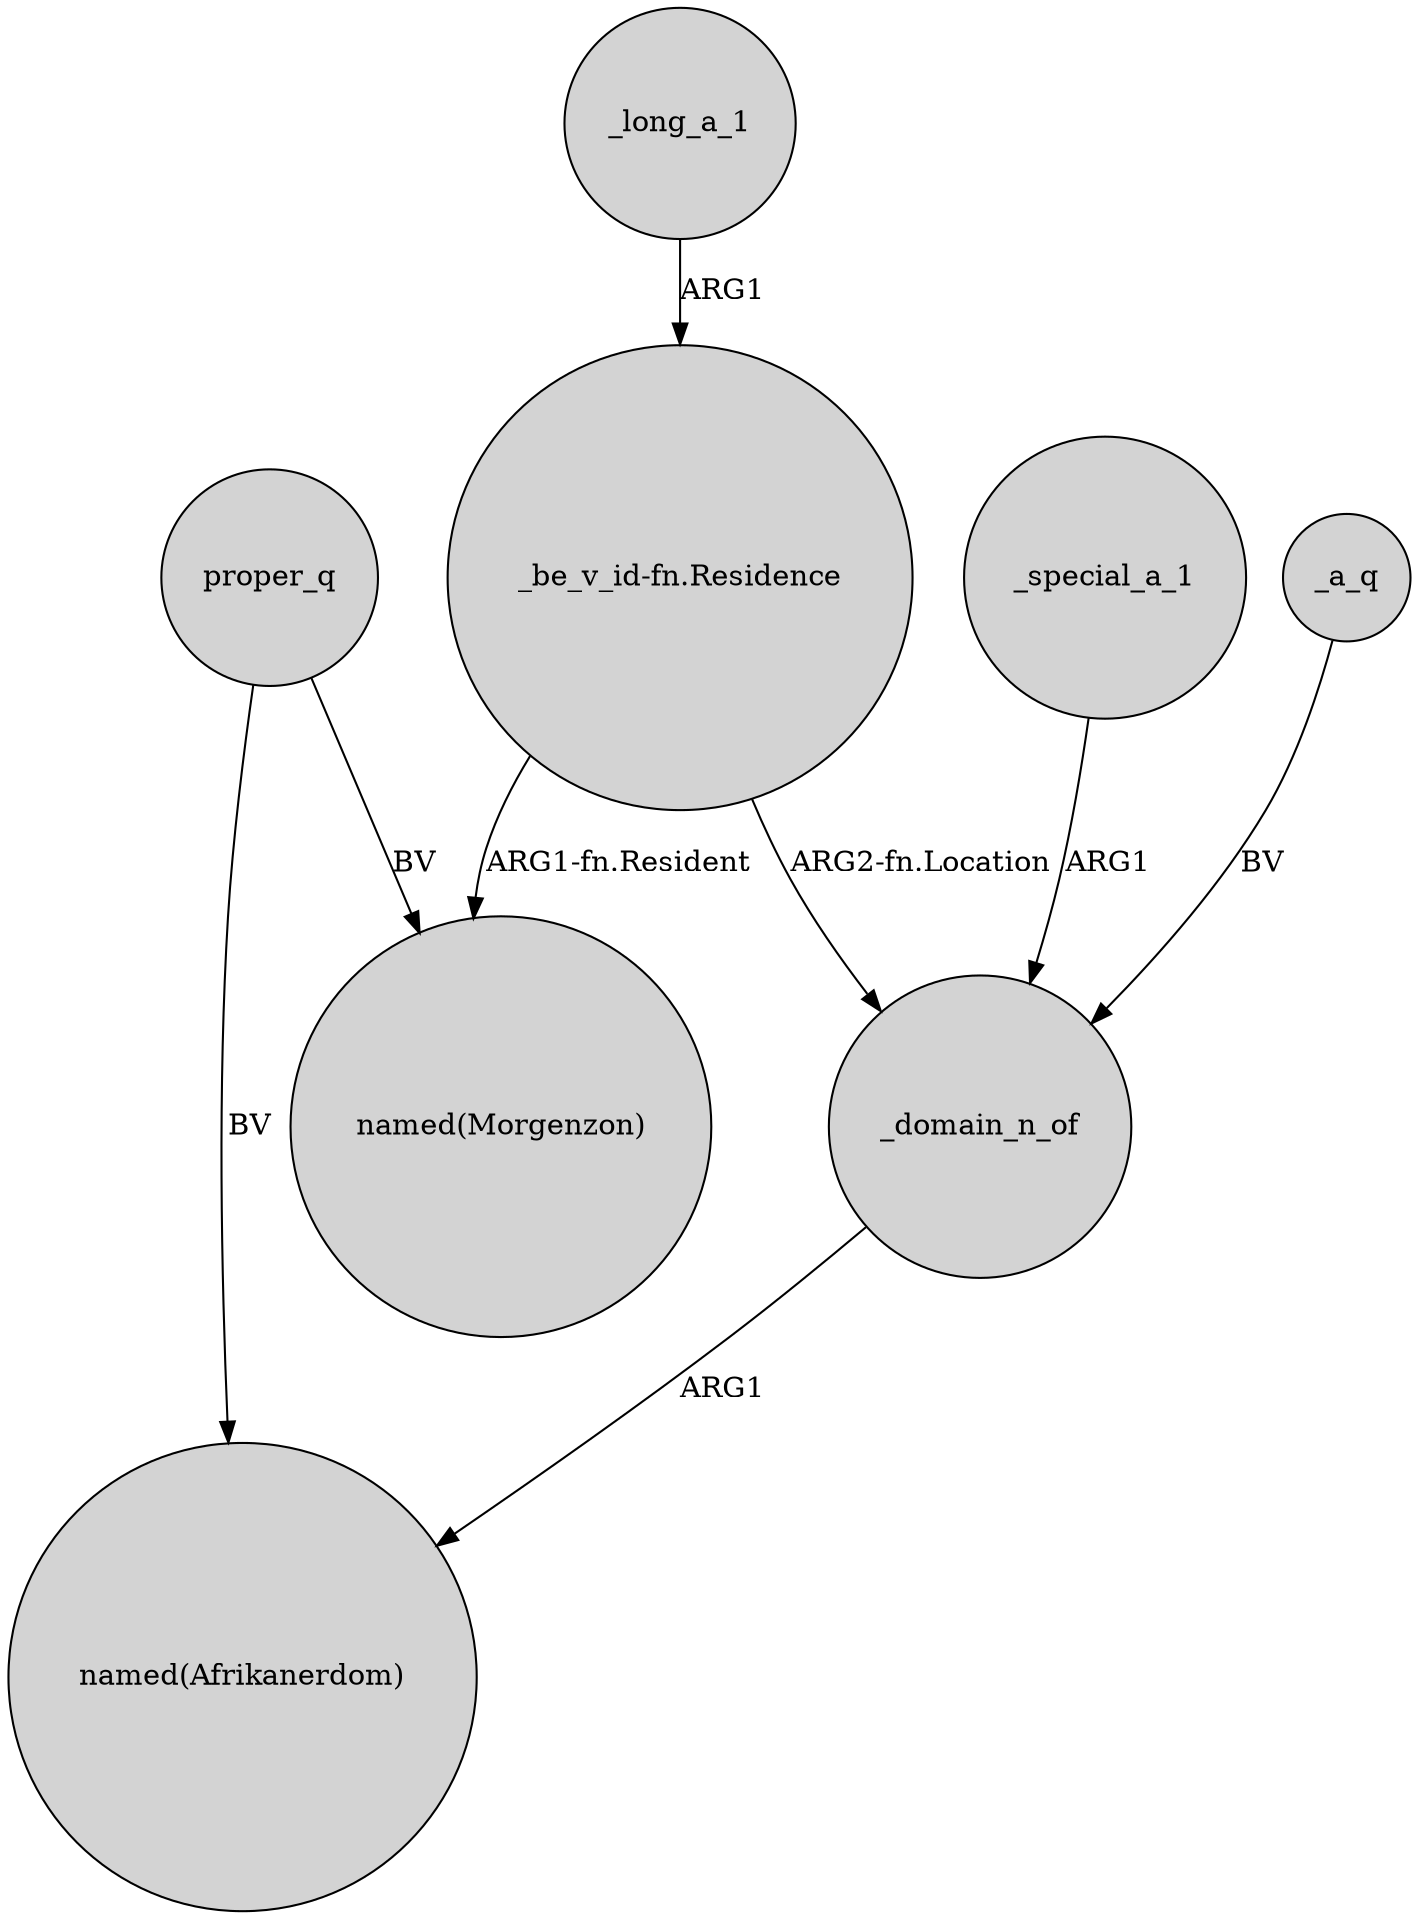 digraph {
	node [shape=circle style=filled]
	"_be_v_id-fn.Residence" -> _domain_n_of [label="ARG2-fn.Location"]
	_domain_n_of -> "named(Afrikanerdom)" [label=ARG1]
	proper_q -> "named(Afrikanerdom)" [label=BV]
	proper_q -> "named(Morgenzon)" [label=BV]
	_special_a_1 -> _domain_n_of [label=ARG1]
	_a_q -> _domain_n_of [label=BV]
	_long_a_1 -> "_be_v_id-fn.Residence" [label=ARG1]
	"_be_v_id-fn.Residence" -> "named(Morgenzon)" [label="ARG1-fn.Resident"]
}
